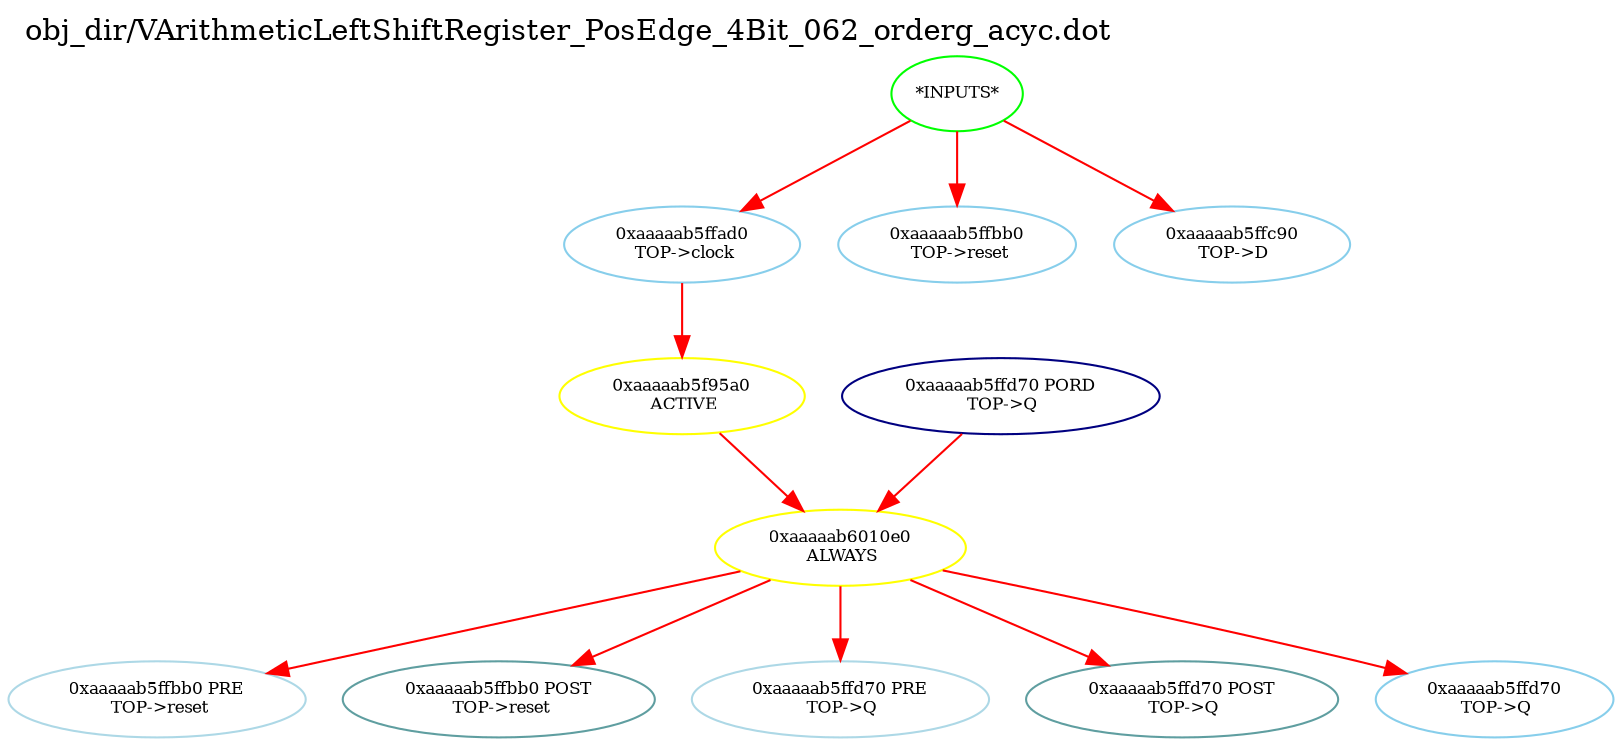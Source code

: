 digraph v3graph {
	graph	[label="obj_dir/VArithmeticLeftShiftRegister_PosEdge_4Bit_062_orderg_acyc.dot",
		 labelloc=t, labeljust=l,
		 //size="7.5,10",
		 rankdir=TB];
	n0	[fontsize=8 label="*INPUTS*", color=green];
	n0xaaaaab5ff910_1	[fontsize=8 label="0xaaaaab5ffad0\n TOP->clock", color=skyblue];
	n0xaaaaab5ff910_2	[fontsize=8 label="0xaaaaab5ffbb0\n TOP->reset", color=skyblue];
	n0xaaaaab5ff910_3	[fontsize=8 label="0xaaaaab5ffc90\n TOP->D", color=skyblue];
	n0xaaaaab5ff910_4	[fontsize=8 label="0xaaaaab5f95a0\n ACTIVE", color=yellow];
	n0xaaaaab5ff910_5	[fontsize=8 label="0xaaaaab6010e0\n ALWAYS", color=yellow];
	n0xaaaaab5ff910_6	[fontsize=8 label="0xaaaaab5ffbb0 PRE\n TOP->reset", color=lightblue];
	n0xaaaaab5ff910_7	[fontsize=8 label="0xaaaaab5ffbb0 POST\n TOP->reset", color=CadetBlue];
	n0xaaaaab5ff910_8	[fontsize=8 label="0xaaaaab5ffd70 PRE\n TOP->Q", color=lightblue];
	n0xaaaaab5ff910_9	[fontsize=8 label="0xaaaaab5ffd70 POST\n TOP->Q", color=CadetBlue];
	n0xaaaaab5ff910_10	[fontsize=8 label="0xaaaaab5ffd70 PORD\n TOP->Q", color=NavyBlue];
	n0xaaaaab5ff910_11	[fontsize=8 label="0xaaaaab5ffd70\n TOP->Q", color=skyblue];
	n0 -> n0xaaaaab5ff910_1 [fontsize=8 label="" weight=1 color=red];
	n0 -> n0xaaaaab5ff910_2 [fontsize=8 label="" weight=1 color=red];
	n0 -> n0xaaaaab5ff910_3 [fontsize=8 label="" weight=1 color=red];
	n0xaaaaab5ff910_1 -> n0xaaaaab5ff910_4 [fontsize=8 label="" weight=8 color=red];
	n0xaaaaab5ff910_4 -> n0xaaaaab5ff910_5 [fontsize=8 label="" weight=32 color=red];
	n0xaaaaab5ff910_5 -> n0xaaaaab5ff910_6 [fontsize=8 label="" weight=32 color=red];
	n0xaaaaab5ff910_5 -> n0xaaaaab5ff910_7 [fontsize=8 label="" weight=2 color=red];
	n0xaaaaab5ff910_5 -> n0xaaaaab5ff910_8 [fontsize=8 label="" weight=32 color=red];
	n0xaaaaab5ff910_5 -> n0xaaaaab5ff910_9 [fontsize=8 label="" weight=2 color=red];
	n0xaaaaab5ff910_5 -> n0xaaaaab5ff910_11 [fontsize=8 label="" weight=32 color=red];
	n0xaaaaab5ff910_10 -> n0xaaaaab5ff910_5 [fontsize=8 label="" weight=32 color=red];
}
